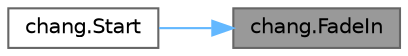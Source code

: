 digraph "chang.FadeIn"
{
 // LATEX_PDF_SIZE
  bgcolor="transparent";
  edge [fontname=Helvetica,fontsize=10,labelfontname=Helvetica,labelfontsize=10];
  node [fontname=Helvetica,fontsize=10,shape=box,height=0.2,width=0.4];
  rankdir="RL";
  Node1 [id="Node000001",label="chang.FadeIn",height=0.2,width=0.4,color="gray40", fillcolor="grey60", style="filled", fontcolor="black",tooltip="Corrutina que realiza el efecto de fundido de entrada (pantalla negra a visible)."];
  Node1 -> Node2 [id="edge1_Node000001_Node000002",dir="back",color="steelblue1",style="solid",tooltip=" "];
  Node2 [id="Node000002",label="chang.Start",height=0.2,width=0.4,color="grey40", fillcolor="white", style="filled",URL="$classchang.html#a1637c16c3ec036d89603922e25bdc768",tooltip="Método llamado al iniciar el script. Inicia el efecto de fundido de entrada."];
}
